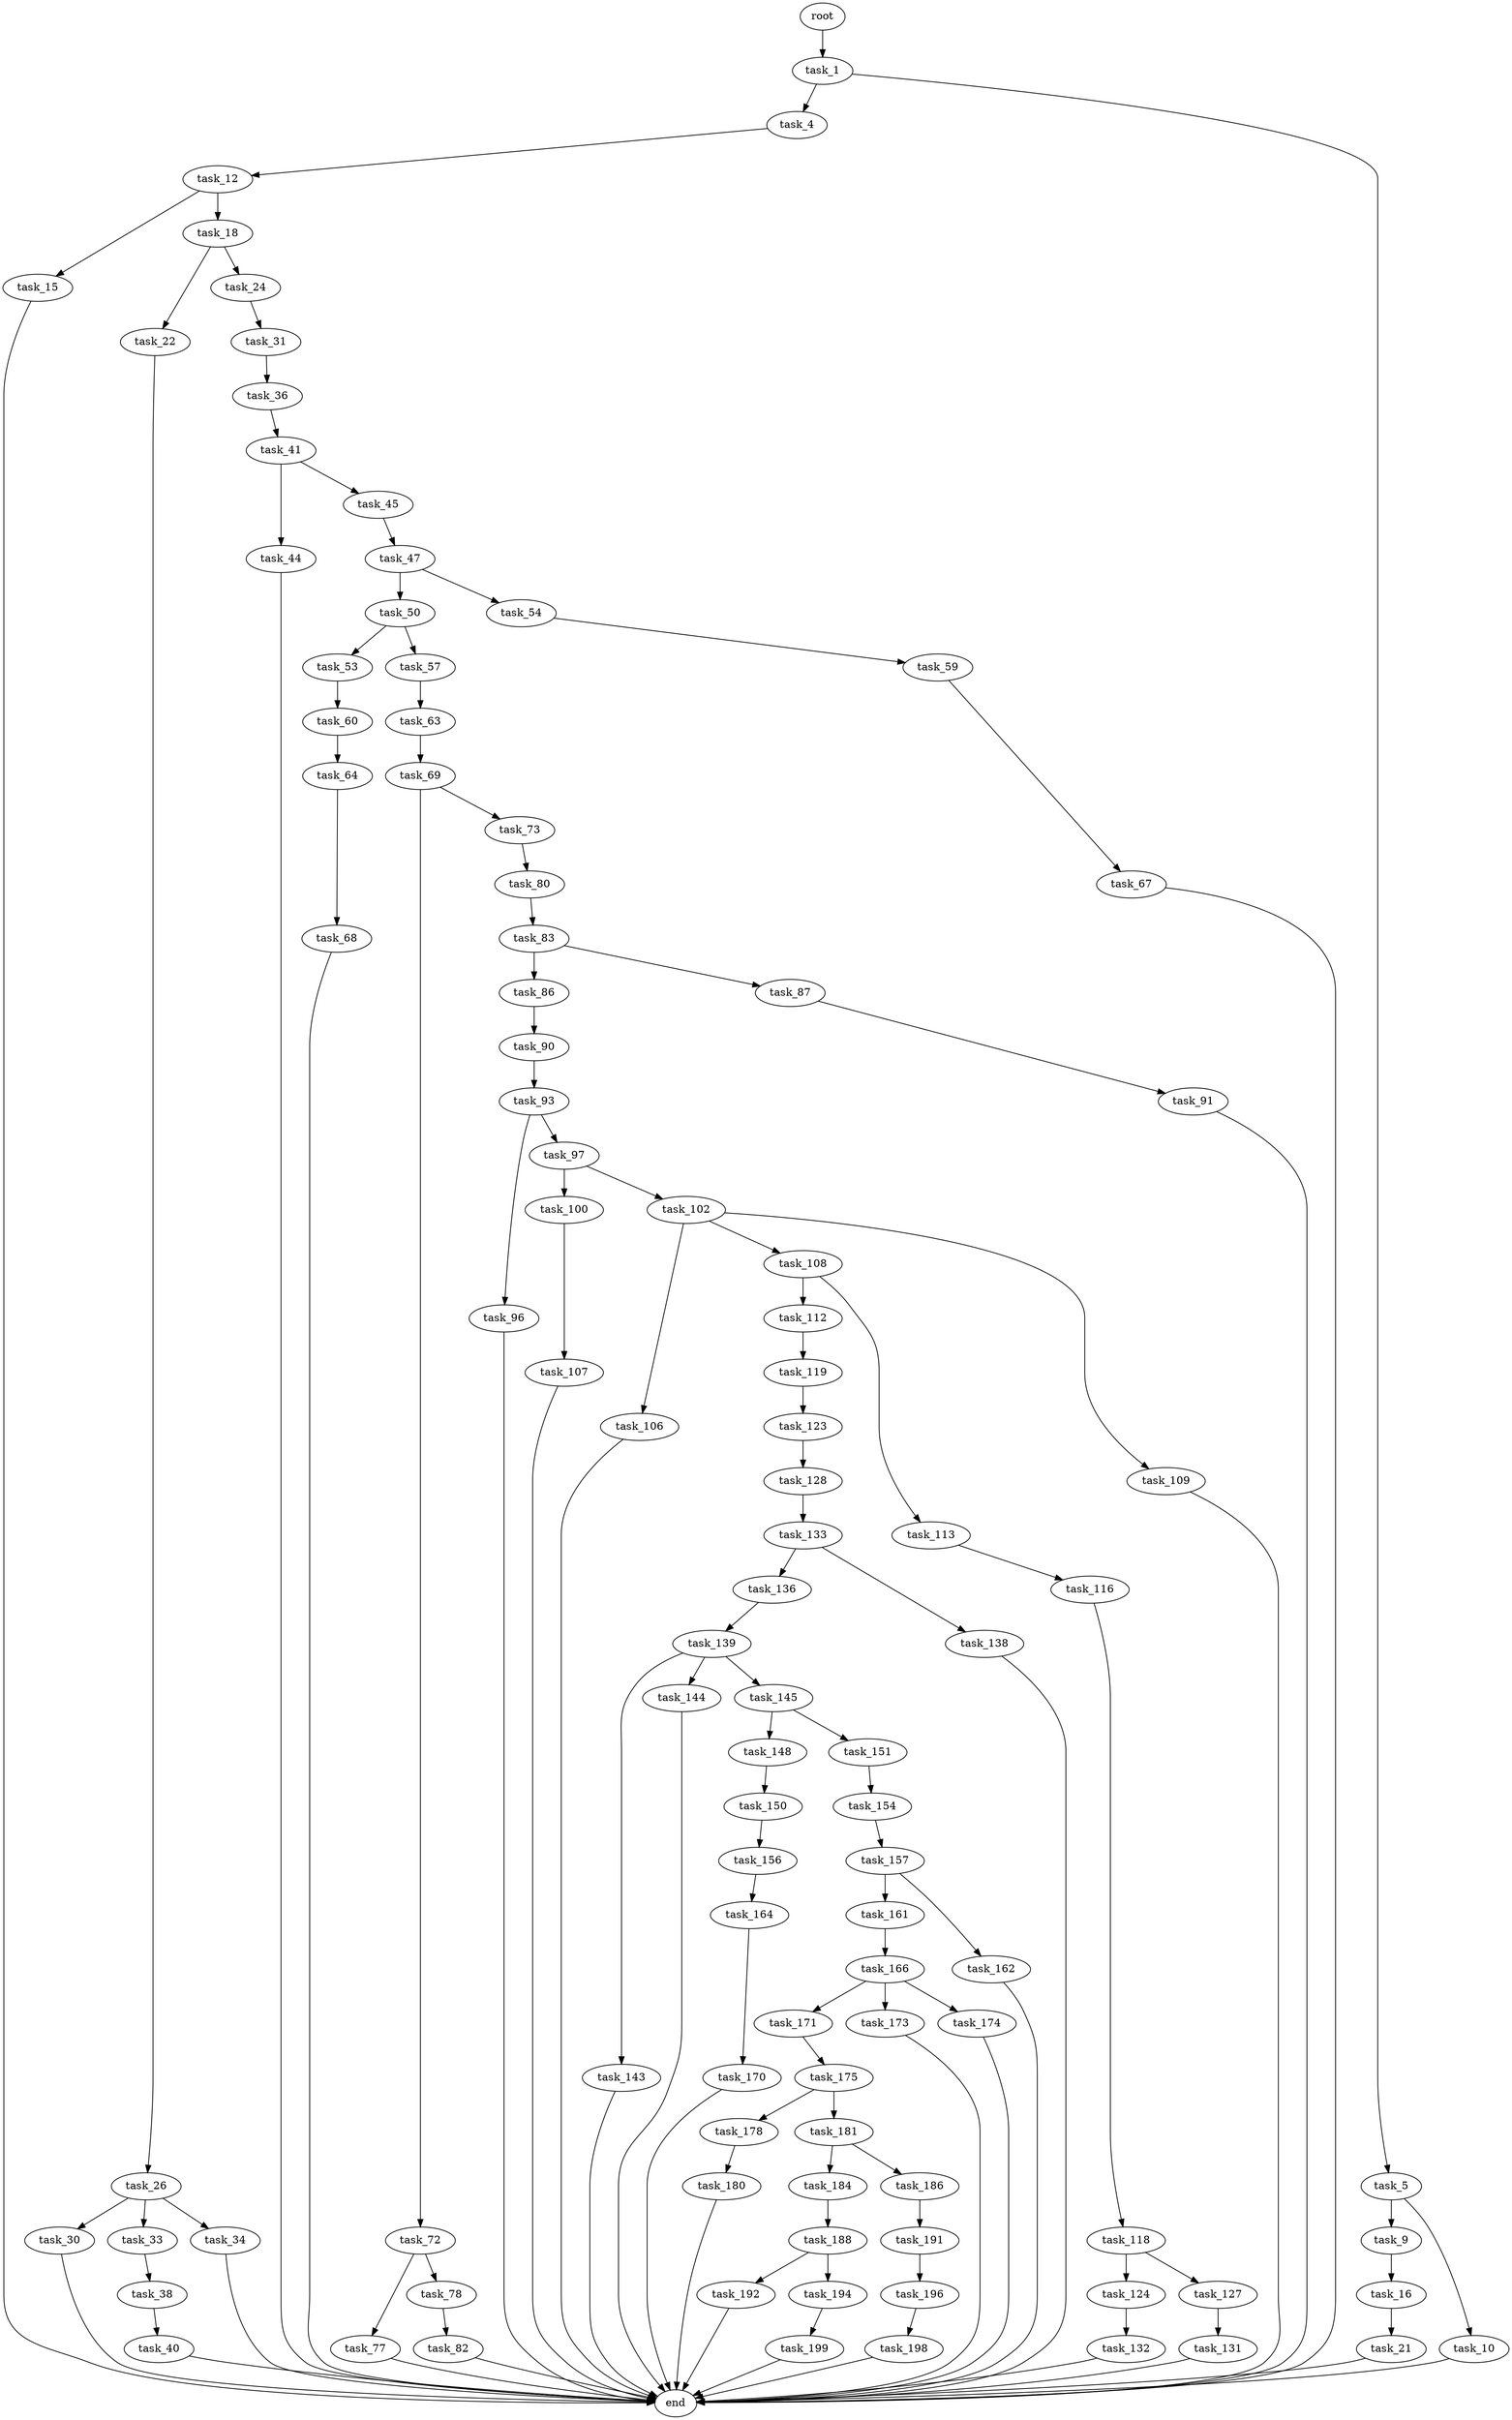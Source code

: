 digraph G {
  root [size="0.000000"];
  task_1 [size="20951250416.000000"];
  task_4 [size="4275505316.000000"];
  task_5 [size="30779423476.000000"];
  task_12 [size="179135107528.000000"];
  task_9 [size="2681009378.000000"];
  task_10 [size="231928233984.000000"];
  task_16 [size="135722928372.000000"];
  end [size="0.000000"];
  task_15 [size="549755813888.000000"];
  task_18 [size="368293445632.000000"];
  task_21 [size="68719476736.000000"];
  task_22 [size="31206553186.000000"];
  task_24 [size="189636589404.000000"];
  task_26 [size="28991029248.000000"];
  task_31 [size="1073741824000.000000"];
  task_30 [size="7290146585.000000"];
  task_33 [size="363020155877.000000"];
  task_34 [size="14936158801.000000"];
  task_36 [size="91373901653.000000"];
  task_38 [size="68719476736.000000"];
  task_41 [size="86228572946.000000"];
  task_40 [size="231928233984.000000"];
  task_44 [size="1073741824000.000000"];
  task_45 [size="907624351414.000000"];
  task_47 [size="1299999254.000000"];
  task_50 [size="368293445632.000000"];
  task_54 [size="12864188228.000000"];
  task_53 [size="96480766929.000000"];
  task_57 [size="37002545755.000000"];
  task_60 [size="225737509710.000000"];
  task_59 [size="891601574839.000000"];
  task_63 [size="100222410596.000000"];
  task_67 [size="6552663416.000000"];
  task_64 [size="52134030370.000000"];
  task_69 [size="68692736717.000000"];
  task_68 [size="198223731264.000000"];
  task_72 [size="379467805710.000000"];
  task_73 [size="104393898360.000000"];
  task_77 [size="119995871957.000000"];
  task_78 [size="1414916232964.000000"];
  task_80 [size="164847916428.000000"];
  task_82 [size="44447122903.000000"];
  task_83 [size="134217728000.000000"];
  task_86 [size="14452852068.000000"];
  task_87 [size="781462104927.000000"];
  task_90 [size="110027651853.000000"];
  task_91 [size="154386783806.000000"];
  task_93 [size="18806264975.000000"];
  task_96 [size="549755813888.000000"];
  task_97 [size="337754866471.000000"];
  task_100 [size="68719476736.000000"];
  task_102 [size="1073741824000.000000"];
  task_107 [size="782757789696.000000"];
  task_106 [size="4003094092.000000"];
  task_108 [size="428107423822.000000"];
  task_109 [size="26681149597.000000"];
  task_112 [size="68719476736.000000"];
  task_113 [size="7263208702.000000"];
  task_119 [size="517026379062.000000"];
  task_116 [size="12290599656.000000"];
  task_118 [size="68719476736.000000"];
  task_124 [size="361068964.000000"];
  task_127 [size="2349741200.000000"];
  task_123 [size="685957906562.000000"];
  task_128 [size="8589934592.000000"];
  task_132 [size="414952983276.000000"];
  task_131 [size="24918417895.000000"];
  task_133 [size="62301691560.000000"];
  task_136 [size="153640097124.000000"];
  task_138 [size="9001664410.000000"];
  task_139 [size="134217728000.000000"];
  task_143 [size="7344686091.000000"];
  task_144 [size="8589934592.000000"];
  task_145 [size="14284926545.000000"];
  task_148 [size="325063854.000000"];
  task_151 [size="178651847860.000000"];
  task_150 [size="1073741824000.000000"];
  task_156 [size="75864950400.000000"];
  task_154 [size="68719476736.000000"];
  task_157 [size="13961630410.000000"];
  task_164 [size="198740927666.000000"];
  task_161 [size="21252972328.000000"];
  task_162 [size="305978972304.000000"];
  task_166 [size="9936051465.000000"];
  task_170 [size="1836043496.000000"];
  task_171 [size="1073741824000.000000"];
  task_173 [size="175244380429.000000"];
  task_174 [size="145691216799.000000"];
  task_175 [size="368293445632.000000"];
  task_178 [size="368293445632.000000"];
  task_181 [size="28991029248.000000"];
  task_180 [size="21765113934.000000"];
  task_184 [size="7029365521.000000"];
  task_186 [size="134217728000.000000"];
  task_188 [size="4938834926.000000"];
  task_191 [size="397595432390.000000"];
  task_192 [size="231928233984.000000"];
  task_194 [size="74994886260.000000"];
  task_196 [size="563552485236.000000"];
  task_199 [size="782757789696.000000"];
  task_198 [size="549755813888.000000"];

  root -> task_1 [size="1.000000"];
  task_1 -> task_4 [size="411041792.000000"];
  task_1 -> task_5 [size="411041792.000000"];
  task_4 -> task_12 [size="209715200.000000"];
  task_5 -> task_9 [size="536870912.000000"];
  task_5 -> task_10 [size="536870912.000000"];
  task_12 -> task_15 [size="536870912.000000"];
  task_12 -> task_18 [size="536870912.000000"];
  task_9 -> task_16 [size="75497472.000000"];
  task_10 -> end [size="1.000000"];
  task_16 -> task_21 [size="134217728.000000"];
  task_15 -> end [size="1.000000"];
  task_18 -> task_22 [size="411041792.000000"];
  task_18 -> task_24 [size="411041792.000000"];
  task_21 -> end [size="1.000000"];
  task_22 -> task_26 [size="536870912.000000"];
  task_24 -> task_31 [size="134217728.000000"];
  task_26 -> task_30 [size="75497472.000000"];
  task_26 -> task_33 [size="75497472.000000"];
  task_26 -> task_34 [size="75497472.000000"];
  task_31 -> task_36 [size="838860800.000000"];
  task_30 -> end [size="1.000000"];
  task_33 -> task_38 [size="838860800.000000"];
  task_34 -> end [size="1.000000"];
  task_36 -> task_41 [size="301989888.000000"];
  task_38 -> task_40 [size="134217728.000000"];
  task_41 -> task_44 [size="209715200.000000"];
  task_41 -> task_45 [size="209715200.000000"];
  task_40 -> end [size="1.000000"];
  task_44 -> end [size="1.000000"];
  task_45 -> task_47 [size="838860800.000000"];
  task_47 -> task_50 [size="75497472.000000"];
  task_47 -> task_54 [size="75497472.000000"];
  task_50 -> task_53 [size="411041792.000000"];
  task_50 -> task_57 [size="411041792.000000"];
  task_54 -> task_59 [size="411041792.000000"];
  task_53 -> task_60 [size="209715200.000000"];
  task_57 -> task_63 [size="679477248.000000"];
  task_60 -> task_64 [size="301989888.000000"];
  task_59 -> task_67 [size="679477248.000000"];
  task_63 -> task_69 [size="209715200.000000"];
  task_67 -> end [size="1.000000"];
  task_64 -> task_68 [size="75497472.000000"];
  task_69 -> task_72 [size="301989888.000000"];
  task_69 -> task_73 [size="301989888.000000"];
  task_68 -> end [size="1.000000"];
  task_72 -> task_77 [size="679477248.000000"];
  task_72 -> task_78 [size="679477248.000000"];
  task_73 -> task_80 [size="75497472.000000"];
  task_77 -> end [size="1.000000"];
  task_78 -> task_82 [size="838860800.000000"];
  task_80 -> task_83 [size="536870912.000000"];
  task_82 -> end [size="1.000000"];
  task_83 -> task_86 [size="209715200.000000"];
  task_83 -> task_87 [size="209715200.000000"];
  task_86 -> task_90 [size="536870912.000000"];
  task_87 -> task_91 [size="838860800.000000"];
  task_90 -> task_93 [size="75497472.000000"];
  task_91 -> end [size="1.000000"];
  task_93 -> task_96 [size="838860800.000000"];
  task_93 -> task_97 [size="838860800.000000"];
  task_96 -> end [size="1.000000"];
  task_97 -> task_100 [size="301989888.000000"];
  task_97 -> task_102 [size="301989888.000000"];
  task_100 -> task_107 [size="134217728.000000"];
  task_102 -> task_106 [size="838860800.000000"];
  task_102 -> task_108 [size="838860800.000000"];
  task_102 -> task_109 [size="838860800.000000"];
  task_107 -> end [size="1.000000"];
  task_106 -> end [size="1.000000"];
  task_108 -> task_112 [size="301989888.000000"];
  task_108 -> task_113 [size="301989888.000000"];
  task_109 -> end [size="1.000000"];
  task_112 -> task_119 [size="134217728.000000"];
  task_113 -> task_116 [size="134217728.000000"];
  task_119 -> task_123 [size="679477248.000000"];
  task_116 -> task_118 [size="679477248.000000"];
  task_118 -> task_124 [size="134217728.000000"];
  task_118 -> task_127 [size="134217728.000000"];
  task_124 -> task_132 [size="33554432.000000"];
  task_127 -> task_131 [size="209715200.000000"];
  task_123 -> task_128 [size="838860800.000000"];
  task_128 -> task_133 [size="33554432.000000"];
  task_132 -> end [size="1.000000"];
  task_131 -> end [size="1.000000"];
  task_133 -> task_136 [size="134217728.000000"];
  task_133 -> task_138 [size="134217728.000000"];
  task_136 -> task_139 [size="134217728.000000"];
  task_138 -> end [size="1.000000"];
  task_139 -> task_143 [size="209715200.000000"];
  task_139 -> task_144 [size="209715200.000000"];
  task_139 -> task_145 [size="209715200.000000"];
  task_143 -> end [size="1.000000"];
  task_144 -> end [size="1.000000"];
  task_145 -> task_148 [size="679477248.000000"];
  task_145 -> task_151 [size="679477248.000000"];
  task_148 -> task_150 [size="33554432.000000"];
  task_151 -> task_154 [size="209715200.000000"];
  task_150 -> task_156 [size="838860800.000000"];
  task_156 -> task_164 [size="75497472.000000"];
  task_154 -> task_157 [size="134217728.000000"];
  task_157 -> task_161 [size="679477248.000000"];
  task_157 -> task_162 [size="679477248.000000"];
  task_164 -> task_170 [size="209715200.000000"];
  task_161 -> task_166 [size="838860800.000000"];
  task_162 -> end [size="1.000000"];
  task_166 -> task_171 [size="679477248.000000"];
  task_166 -> task_173 [size="679477248.000000"];
  task_166 -> task_174 [size="679477248.000000"];
  task_170 -> end [size="1.000000"];
  task_171 -> task_175 [size="838860800.000000"];
  task_173 -> end [size="1.000000"];
  task_174 -> end [size="1.000000"];
  task_175 -> task_178 [size="411041792.000000"];
  task_175 -> task_181 [size="411041792.000000"];
  task_178 -> task_180 [size="411041792.000000"];
  task_181 -> task_184 [size="75497472.000000"];
  task_181 -> task_186 [size="75497472.000000"];
  task_180 -> end [size="1.000000"];
  task_184 -> task_188 [size="209715200.000000"];
  task_186 -> task_191 [size="209715200.000000"];
  task_188 -> task_192 [size="536870912.000000"];
  task_188 -> task_194 [size="536870912.000000"];
  task_191 -> task_196 [size="411041792.000000"];
  task_192 -> end [size="1.000000"];
  task_194 -> task_199 [size="301989888.000000"];
  task_196 -> task_198 [size="536870912.000000"];
  task_199 -> end [size="1.000000"];
  task_198 -> end [size="1.000000"];
}
